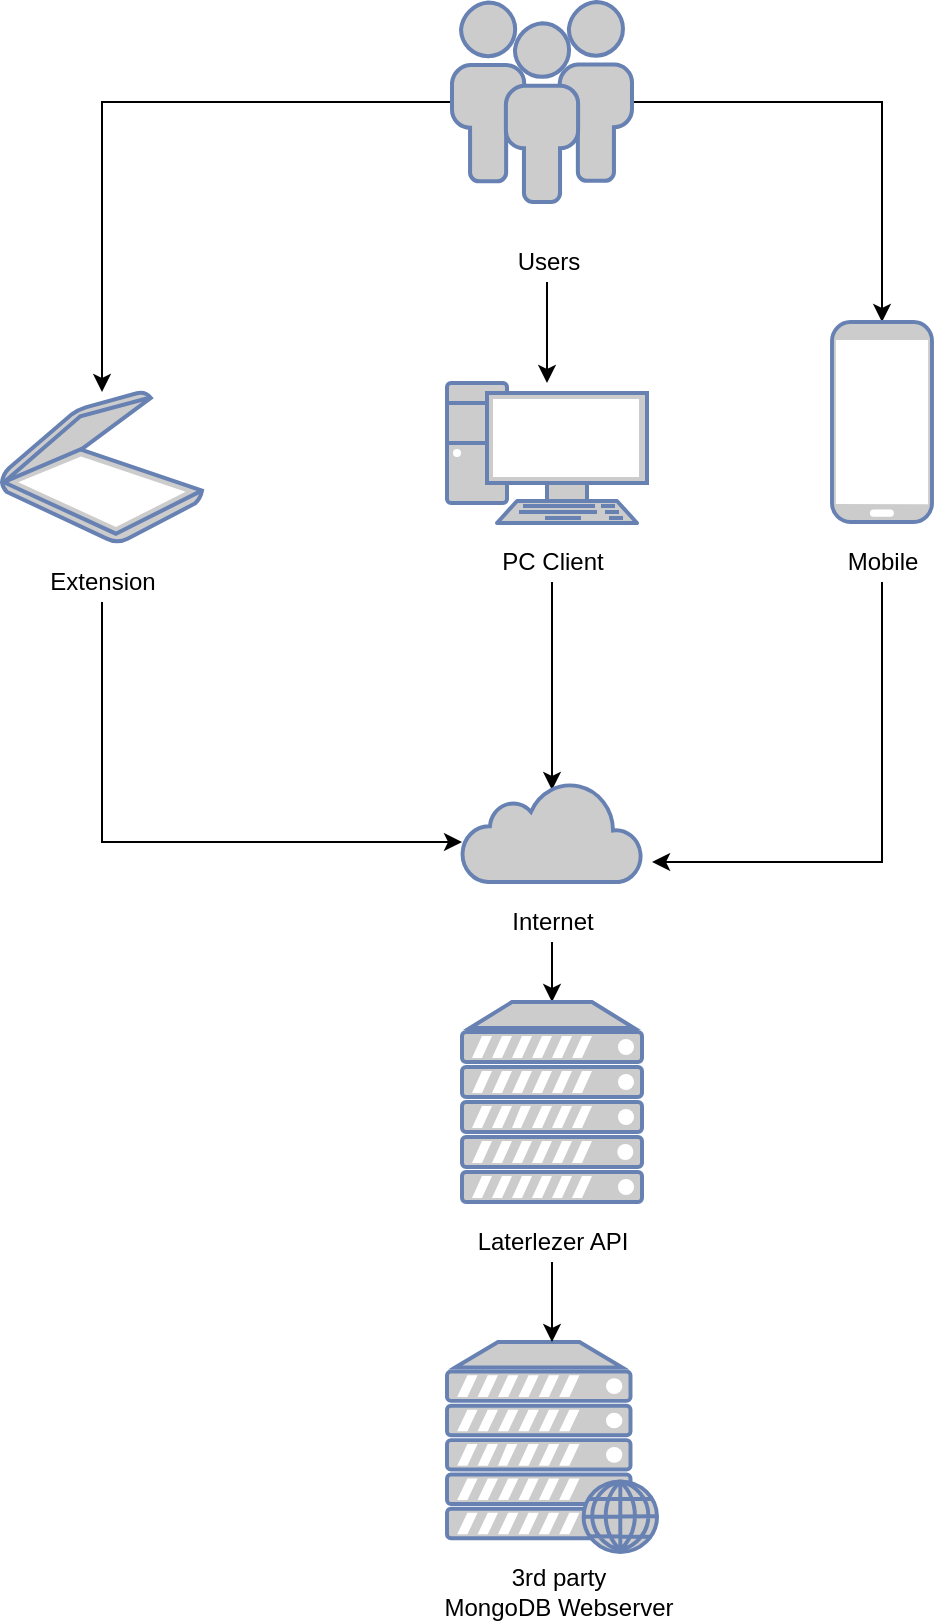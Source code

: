 <mxfile version="14.0.0" type="device"><diagram id="pAOTWb7toooW8UprAbIM" name="Page-1"><mxGraphModel dx="1662" dy="737" grid="1" gridSize="10" guides="1" tooltips="1" connect="1" arrows="1" fold="1" page="1" pageScale="1" pageWidth="1169" pageHeight="827" math="0" shadow="0"><root><mxCell id="0"/><mxCell id="1" parent="0"/><mxCell id="u02VEH0IAKT2O6rYyEjA-5" value="" style="fontColor=#0066CC;verticalAlign=top;verticalLabelPosition=bottom;labelPosition=center;align=center;html=1;outlineConnect=0;fillColor=#CCCCCC;strokeColor=#6881B3;gradientColor=none;gradientDirection=north;strokeWidth=2;shape=mxgraph.networks.web_server;" vertex="1" parent="1"><mxGeometry x="537.5" y="680" width="105" height="105" as="geometry"/></mxCell><mxCell id="u02VEH0IAKT2O6rYyEjA-6" value="3rd party&lt;br&gt;MongoDB Webserver" style="text;html=1;align=center;verticalAlign=middle;resizable=0;points=[];autosize=1;" vertex="1" parent="1"><mxGeometry x="527.5" y="790" width="130" height="30" as="geometry"/></mxCell><mxCell id="u02VEH0IAKT2O6rYyEjA-29" style="edgeStyle=orthogonalEdgeStyle;rounded=0;orthogonalLoop=1;jettySize=auto;html=1;" edge="1" parent="1" source="u02VEH0IAKT2O6rYyEjA-7" target="u02VEH0IAKT2O6rYyEjA-23"><mxGeometry relative="1" as="geometry"/></mxCell><mxCell id="u02VEH0IAKT2O6rYyEjA-30" style="edgeStyle=orthogonalEdgeStyle;rounded=0;orthogonalLoop=1;jettySize=auto;html=1;" edge="1" parent="1" source="u02VEH0IAKT2O6rYyEjA-7" target="u02VEH0IAKT2O6rYyEjA-11"><mxGeometry relative="1" as="geometry"/></mxCell><mxCell id="u02VEH0IAKT2O6rYyEjA-7" value="" style="fontColor=#0066CC;verticalAlign=top;verticalLabelPosition=bottom;labelPosition=center;align=center;html=1;outlineConnect=0;fillColor=#CCCCCC;strokeColor=#6881B3;gradientColor=none;gradientDirection=north;strokeWidth=2;shape=mxgraph.networks.users;" vertex="1" parent="1"><mxGeometry x="540" y="10" width="90" height="100" as="geometry"/></mxCell><mxCell id="u02VEH0IAKT2O6rYyEjA-31" style="edgeStyle=orthogonalEdgeStyle;rounded=0;orthogonalLoop=1;jettySize=auto;html=1;" edge="1" parent="1" source="u02VEH0IAKT2O6rYyEjA-9" target="u02VEH0IAKT2O6rYyEjA-10"><mxGeometry relative="1" as="geometry"/></mxCell><mxCell id="u02VEH0IAKT2O6rYyEjA-9" value="Users" style="text;html=1;align=center;verticalAlign=middle;resizable=0;points=[];autosize=1;" vertex="1" parent="1"><mxGeometry x="562.5" y="130" width="50" height="20" as="geometry"/></mxCell><mxCell id="u02VEH0IAKT2O6rYyEjA-16" value="" style="edgeStyle=orthogonalEdgeStyle;rounded=0;orthogonalLoop=1;jettySize=auto;html=1;entryX=0.5;entryY=0.08;entryDx=0;entryDy=0;entryPerimeter=0;" edge="1" parent="1" source="u02VEH0IAKT2O6rYyEjA-20" target="u02VEH0IAKT2O6rYyEjA-14"><mxGeometry relative="1" as="geometry"><mxPoint x="580" y="390" as="targetPoint"/><Array as="points"><mxPoint x="590" y="330"/><mxPoint x="590" y="330"/></Array></mxGeometry></mxCell><mxCell id="u02VEH0IAKT2O6rYyEjA-10" value="" style="fontColor=#0066CC;verticalAlign=top;verticalLabelPosition=bottom;labelPosition=center;align=center;html=1;outlineConnect=0;fillColor=#CCCCCC;strokeColor=#6881B3;gradientColor=none;gradientDirection=north;strokeWidth=2;shape=mxgraph.networks.pc;" vertex="1" parent="1"><mxGeometry x="537.5" y="200.5" width="100" height="70" as="geometry"/></mxCell><mxCell id="u02VEH0IAKT2O6rYyEjA-11" value="" style="fontColor=#0066CC;verticalAlign=top;verticalLabelPosition=bottom;labelPosition=center;align=center;html=1;outlineConnect=0;fillColor=#CCCCCC;strokeColor=#6881B3;gradientColor=none;gradientDirection=north;strokeWidth=2;shape=mxgraph.networks.mobile;" vertex="1" parent="1"><mxGeometry x="730" y="170" width="50" height="100" as="geometry"/></mxCell><mxCell id="u02VEH0IAKT2O6rYyEjA-14" value="" style="html=1;outlineConnect=0;fillColor=#CCCCCC;strokeColor=#6881B3;gradientColor=none;gradientDirection=north;strokeWidth=2;shape=mxgraph.networks.cloud;fontColor=#ffffff;" vertex="1" parent="1"><mxGeometry x="545" y="400" width="90" height="50" as="geometry"/></mxCell><mxCell id="u02VEH0IAKT2O6rYyEjA-20" value="PC Client" style="text;html=1;align=center;verticalAlign=middle;resizable=0;points=[];autosize=1;" vertex="1" parent="1"><mxGeometry x="555" y="280" width="70" height="20" as="geometry"/></mxCell><mxCell id="u02VEH0IAKT2O6rYyEjA-24" style="edgeStyle=orthogonalEdgeStyle;rounded=0;orthogonalLoop=1;jettySize=auto;html=1;" edge="1" parent="1" source="u02VEH0IAKT2O6rYyEjA-22" target="u02VEH0IAKT2O6rYyEjA-14"><mxGeometry relative="1" as="geometry"><Array as="points"><mxPoint x="365" y="430"/></Array></mxGeometry></mxCell><mxCell id="u02VEH0IAKT2O6rYyEjA-22" value="Extension" style="text;html=1;align=center;verticalAlign=middle;resizable=0;points=[];autosize=1;" vertex="1" parent="1"><mxGeometry x="330" y="290" width="70" height="20" as="geometry"/></mxCell><mxCell id="u02VEH0IAKT2O6rYyEjA-23" value="" style="fontColor=#0066CC;verticalAlign=top;verticalLabelPosition=bottom;labelPosition=center;align=center;html=1;outlineConnect=0;fillColor=#CCCCCC;strokeColor=#6881B3;gradientColor=none;gradientDirection=north;strokeWidth=2;shape=mxgraph.networks.scanner;" vertex="1" parent="1"><mxGeometry x="315" y="205" width="100" height="75" as="geometry"/></mxCell><mxCell id="u02VEH0IAKT2O6rYyEjA-28" style="edgeStyle=orthogonalEdgeStyle;rounded=0;orthogonalLoop=1;jettySize=auto;html=1;" edge="1" parent="1" source="u02VEH0IAKT2O6rYyEjA-25" target="u02VEH0IAKT2O6rYyEjA-26"><mxGeometry relative="1" as="geometry"/></mxCell><mxCell id="u02VEH0IAKT2O6rYyEjA-25" value="Internet" style="text;html=1;align=center;verticalAlign=middle;resizable=0;points=[];autosize=1;" vertex="1" parent="1"><mxGeometry x="560" y="460" width="60" height="20" as="geometry"/></mxCell><mxCell id="u02VEH0IAKT2O6rYyEjA-26" value="" style="fontColor=#0066CC;verticalAlign=top;verticalLabelPosition=bottom;labelPosition=center;align=center;html=1;outlineConnect=0;fillColor=#CCCCCC;strokeColor=#6881B3;gradientColor=none;gradientDirection=north;strokeWidth=2;shape=mxgraph.networks.server;" vertex="1" parent="1"><mxGeometry x="545" y="510" width="90" height="100" as="geometry"/></mxCell><mxCell id="u02VEH0IAKT2O6rYyEjA-34" style="edgeStyle=orthogonalEdgeStyle;rounded=0;orthogonalLoop=1;jettySize=auto;html=1;" edge="1" parent="1" source="u02VEH0IAKT2O6rYyEjA-27" target="u02VEH0IAKT2O6rYyEjA-5"><mxGeometry relative="1" as="geometry"/></mxCell><mxCell id="u02VEH0IAKT2O6rYyEjA-27" value="Laterlezer API" style="text;html=1;align=center;verticalAlign=middle;resizable=0;points=[];autosize=1;" vertex="1" parent="1"><mxGeometry x="545" y="620" width="90" height="20" as="geometry"/></mxCell><mxCell id="u02VEH0IAKT2O6rYyEjA-36" style="edgeStyle=orthogonalEdgeStyle;rounded=0;orthogonalLoop=1;jettySize=auto;html=1;entryX=1.056;entryY=0.8;entryDx=0;entryDy=0;entryPerimeter=0;" edge="1" parent="1" source="u02VEH0IAKT2O6rYyEjA-35" target="u02VEH0IAKT2O6rYyEjA-14"><mxGeometry relative="1" as="geometry"><mxPoint x="660" y="450" as="targetPoint"/><Array as="points"><mxPoint x="755" y="440"/></Array></mxGeometry></mxCell><mxCell id="u02VEH0IAKT2O6rYyEjA-35" value="Mobile" style="text;html=1;align=center;verticalAlign=middle;resizable=0;points=[];autosize=1;" vertex="1" parent="1"><mxGeometry x="730" y="280" width="50" height="20" as="geometry"/></mxCell></root></mxGraphModel></diagram></mxfile>